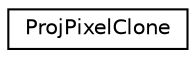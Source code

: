 digraph G
{
  edge [fontname="Helvetica",fontsize="10",labelfontname="Helvetica",labelfontsize="10"];
  node [fontname="Helvetica",fontsize="10",shape=record];
  rankdir=LR;
  Node1 [label="ProjPixelClone",height=0.2,width=0.4,color="black", fillcolor="white", style="filled",URL="$db/d6f/structProjPixelClone.html"];
}
